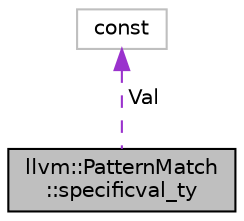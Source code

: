 digraph "llvm::PatternMatch::specificval_ty"
{
 // LATEX_PDF_SIZE
  bgcolor="transparent";
  edge [fontname="Helvetica",fontsize="10",labelfontname="Helvetica",labelfontsize="10"];
  node [fontname="Helvetica",fontsize="10",shape=record];
  Node1 [label="llvm::PatternMatch\l::specificval_ty",height=0.2,width=0.4,color="black", fillcolor="grey75", style="filled", fontcolor="black",tooltip="Match a specified Value*."];
  Node2 -> Node1 [dir="back",color="darkorchid3",fontsize="10",style="dashed",label=" Val" ,fontname="Helvetica"];
  Node2 [label="const",height=0.2,width=0.4,color="grey75",tooltip=" "];
}
